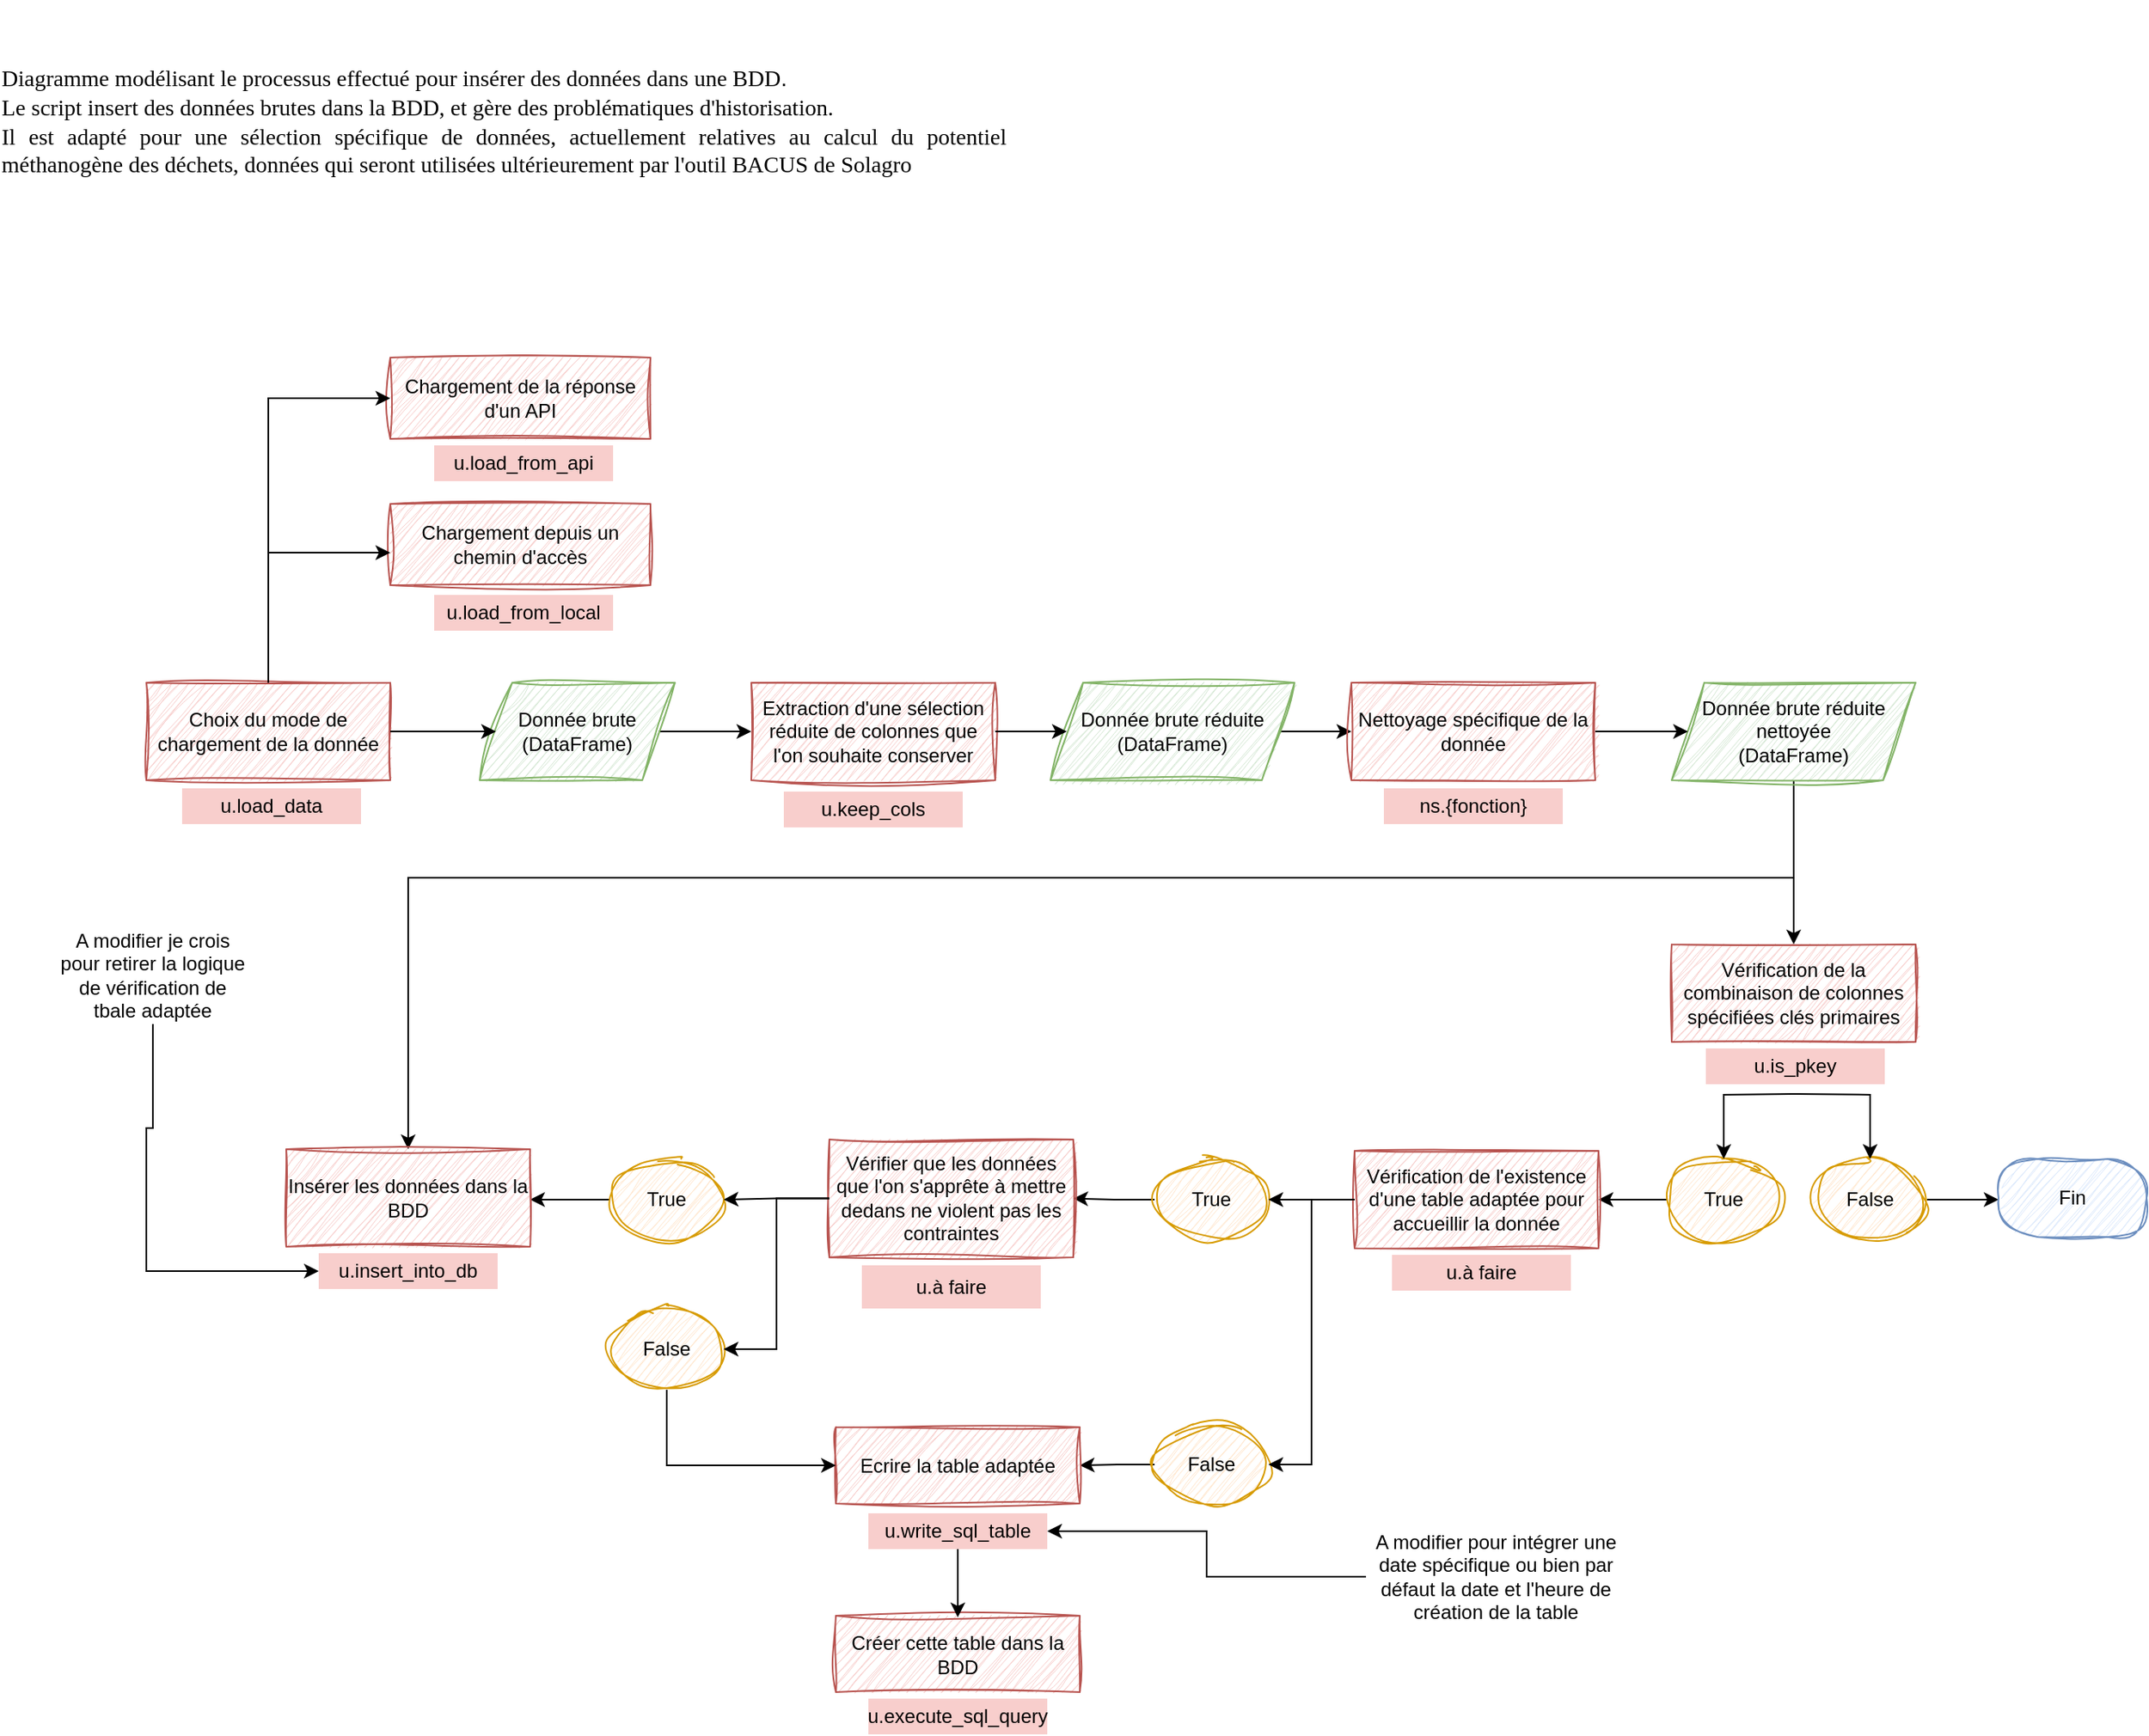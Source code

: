 <mxfile version="24.4.8" type="github">
  <diagram name="diagramme de prétraitement BACUS" id="u4DxyU6BI0TSQ7bg5pkQ">
    <mxGraphModel dx="1787" dy="842" grid="1" gridSize="10" guides="1" tooltips="1" connect="1" arrows="1" fold="1" page="1" pageScale="1" pageWidth="1169" pageHeight="827" math="0" shadow="0">
      <root>
        <mxCell id="0" />
        <mxCell id="1" style="" parent="0" />
        <mxCell id="ykNilkHp2qxzxDO7TVly-1" value="&lt;div align=&quot;justify&quot; style=&quot;font-size: 14px;&quot;&gt;&lt;font face=&quot;Verdana&quot; style=&quot;font-size: 14px;&quot;&gt;Diagramme modélisant le processus effectué pour insérer des données dans une BDD&lt;/font&gt;.&lt;/div&gt;&lt;div align=&quot;justify&quot; style=&quot;font-size: 14px;&quot;&gt;&lt;font face=&quot;Verdana&quot; style=&quot;font-size: 14px;&quot;&gt;Le script insert des données brutes dans la BDD, et gère des problématiques d&#39;historisation.&lt;/font&gt;&lt;/div&gt;&lt;div align=&quot;justify&quot; style=&quot;font-size: 14px;&quot;&gt;&lt;font face=&quot;Verdana&quot; style=&quot;font-size: 14px;&quot;&gt;Il est adapté pour une sélection spécifique de données, actuellement relatives au calcul du potentiel méthanogène des déchets, données qui seront utilisées ultérieurement par l&#39;outil BACUS de Solagro&amp;nbsp;&lt;/font&gt;&lt;font face=&quot;qgXE17dpwsvQwZZDxikX&quot; style=&quot;font-size: 14px;&quot;&gt; &lt;/font&gt;&lt;br&gt;&lt;/div&gt;" style="text;html=1;align=center;verticalAlign=middle;whiteSpace=wrap;rounded=0;" vertex="1" parent="1">
          <mxGeometry x="10" y="10" width="620" height="150" as="geometry" />
        </mxCell>
        <mxCell id="ykNilkHp2qxzxDO7TVly-10" value="" style="group" vertex="1" connectable="0" parent="1">
          <mxGeometry x="250" y="220" width="160" height="86" as="geometry" />
        </mxCell>
        <mxCell id="ykNilkHp2qxzxDO7TVly-7" value="Chargement de la réponse d&#39;un API" style="rounded=0;whiteSpace=wrap;html=1;fillColor=#f8cecc;strokeColor=#b85450;sketch=1;curveFitting=1;jiggle=2;" vertex="1" parent="ykNilkHp2qxzxDO7TVly-10">
          <mxGeometry y="10" width="160" height="50" as="geometry" />
        </mxCell>
        <mxCell id="ykNilkHp2qxzxDO7TVly-9" value="u.load_from_api" style="text;html=1;align=center;verticalAlign=middle;whiteSpace=wrap;rounded=0;fillColor=#f8cecc;strokeColor=none;glass=0;shadow=0;" vertex="1" parent="ykNilkHp2qxzxDO7TVly-10">
          <mxGeometry x="27" y="64" width="110" height="22" as="geometry" />
        </mxCell>
        <mxCell id="ykNilkHp2qxzxDO7TVly-14" value="" style="group" vertex="1" connectable="0" parent="1">
          <mxGeometry x="250" y="310" width="160" height="88" as="geometry" />
        </mxCell>
        <mxCell id="ykNilkHp2qxzxDO7TVly-8" value="Chargement depuis un chemin d&#39;accès" style="rounded=0;whiteSpace=wrap;html=1;fillColor=#f8cecc;strokeColor=#b85450;sketch=1;curveFitting=1;jiggle=2;" vertex="1" parent="ykNilkHp2qxzxDO7TVly-14">
          <mxGeometry y="10" width="160" height="50" as="geometry" />
        </mxCell>
        <mxCell id="ykNilkHp2qxzxDO7TVly-11" value="" style="group" vertex="1" connectable="0" parent="ykNilkHp2qxzxDO7TVly-14">
          <mxGeometry y="2" width="160" height="86" as="geometry" />
        </mxCell>
        <mxCell id="ykNilkHp2qxzxDO7TVly-13" value="u.load_from_local" style="text;html=1;align=center;verticalAlign=middle;whiteSpace=wrap;rounded=0;fillColor=#f8cecc;strokeColor=none;glass=0;shadow=0;" vertex="1" parent="ykNilkHp2qxzxDO7TVly-11">
          <mxGeometry x="27" y="64" width="110" height="22" as="geometry" />
        </mxCell>
        <mxCell id="ykNilkHp2qxzxDO7TVly-16" value="" style="group" vertex="1" connectable="0" parent="1">
          <mxGeometry x="100" y="430" width="150" height="87" as="geometry" />
        </mxCell>
        <mxCell id="ykNilkHp2qxzxDO7TVly-4" value="Choix du mode de chargement de la donnée" style="rounded=0;whiteSpace=wrap;html=1;fillColor=#f8cecc;strokeColor=#b85450;sketch=1;curveFitting=1;jiggle=2;" vertex="1" parent="ykNilkHp2qxzxDO7TVly-16">
          <mxGeometry width="150" height="60" as="geometry" />
        </mxCell>
        <mxCell id="ykNilkHp2qxzxDO7TVly-15" value="u.load_data" style="text;html=1;align=center;verticalAlign=middle;whiteSpace=wrap;rounded=0;fillColor=#f8cecc;strokeColor=none;glass=0;shadow=0;" vertex="1" parent="ykNilkHp2qxzxDO7TVly-16">
          <mxGeometry x="22" y="65" width="110" height="22" as="geometry" />
        </mxCell>
        <mxCell id="ykNilkHp2qxzxDO7TVly-17" style="edgeStyle=orthogonalEdgeStyle;rounded=0;orthogonalLoop=1;jettySize=auto;html=1;entryX=0;entryY=0.5;entryDx=0;entryDy=0;" edge="1" parent="1" source="ykNilkHp2qxzxDO7TVly-4" target="ykNilkHp2qxzxDO7TVly-7">
          <mxGeometry relative="1" as="geometry" />
        </mxCell>
        <mxCell id="ykNilkHp2qxzxDO7TVly-18" style="edgeStyle=orthogonalEdgeStyle;rounded=0;orthogonalLoop=1;jettySize=auto;html=1;" edge="1" parent="1" source="ykNilkHp2qxzxDO7TVly-4" target="ykNilkHp2qxzxDO7TVly-8">
          <mxGeometry relative="1" as="geometry">
            <Array as="points">
              <mxPoint x="175" y="350" />
            </Array>
          </mxGeometry>
        </mxCell>
        <mxCell id="ykNilkHp2qxzxDO7TVly-24" style="edgeStyle=orthogonalEdgeStyle;rounded=0;orthogonalLoop=1;jettySize=auto;html=1;" edge="1" parent="1" source="ykNilkHp2qxzxDO7TVly-19" target="ykNilkHp2qxzxDO7TVly-21">
          <mxGeometry relative="1" as="geometry" />
        </mxCell>
        <mxCell id="ykNilkHp2qxzxDO7TVly-19" value="&lt;div&gt;Donnée brute &lt;br&gt;&lt;/div&gt;&lt;div&gt;(DataFrame)&lt;br&gt;&lt;/div&gt;" style="shape=parallelogram;perimeter=parallelogramPerimeter;whiteSpace=wrap;html=1;fixedSize=1;fillColor=#d5e8d4;strokeColor=#82b366;sketch=1;curveFitting=1;jiggle=2;" vertex="1" parent="1">
          <mxGeometry x="305" y="430" width="120" height="60" as="geometry" />
        </mxCell>
        <mxCell id="ykNilkHp2qxzxDO7TVly-20" style="edgeStyle=orthogonalEdgeStyle;rounded=0;orthogonalLoop=1;jettySize=auto;html=1;entryX=0;entryY=0.5;entryDx=0;entryDy=0;" edge="1" parent="1" source="ykNilkHp2qxzxDO7TVly-4" target="ykNilkHp2qxzxDO7TVly-19">
          <mxGeometry relative="1" as="geometry" />
        </mxCell>
        <mxCell id="ykNilkHp2qxzxDO7TVly-23" value="" style="group" vertex="1" connectable="0" parent="1">
          <mxGeometry x="472" y="430" width="150" height="89" as="geometry" />
        </mxCell>
        <mxCell id="ykNilkHp2qxzxDO7TVly-21" value="Extraction d&#39;une sélection réduite de colonnes que l&#39;on souhaite conserver" style="rounded=0;whiteSpace=wrap;html=1;fillColor=#f8cecc;strokeColor=#b85450;sketch=1;curveFitting=1;jiggle=2;" vertex="1" parent="ykNilkHp2qxzxDO7TVly-23">
          <mxGeometry width="150" height="60" as="geometry" />
        </mxCell>
        <mxCell id="ykNilkHp2qxzxDO7TVly-22" value="u.keep_cols" style="text;html=1;align=center;verticalAlign=middle;whiteSpace=wrap;rounded=0;fillColor=#f8cecc;strokeColor=none;glass=0;shadow=0;" vertex="1" parent="ykNilkHp2qxzxDO7TVly-23">
          <mxGeometry x="20" y="67" width="110" height="22" as="geometry" />
        </mxCell>
        <mxCell id="ykNilkHp2qxzxDO7TVly-33" style="edgeStyle=orthogonalEdgeStyle;rounded=0;orthogonalLoop=1;jettySize=auto;html=1;entryX=0;entryY=0.5;entryDx=0;entryDy=0;" edge="1" parent="1" source="ykNilkHp2qxzxDO7TVly-25" target="ykNilkHp2qxzxDO7TVly-28">
          <mxGeometry relative="1" as="geometry" />
        </mxCell>
        <mxCell id="ykNilkHp2qxzxDO7TVly-25" value="&lt;div&gt;Donnée brute réduite &lt;br&gt;&lt;/div&gt;&lt;div&gt;(DataFrame)&lt;br&gt;&lt;/div&gt;" style="shape=parallelogram;perimeter=parallelogramPerimeter;whiteSpace=wrap;html=1;fixedSize=1;fillColor=#d5e8d4;strokeColor=#82b366;sketch=1;curveFitting=1;jiggle=2;" vertex="1" parent="1">
          <mxGeometry x="656" y="430" width="150" height="60" as="geometry" />
        </mxCell>
        <mxCell id="ykNilkHp2qxzxDO7TVly-27" value="" style="edgeStyle=orthogonalEdgeStyle;rounded=0;orthogonalLoop=1;jettySize=auto;html=1;" edge="1" parent="1" source="ykNilkHp2qxzxDO7TVly-21" target="ykNilkHp2qxzxDO7TVly-25">
          <mxGeometry relative="1" as="geometry" />
        </mxCell>
        <mxCell id="ykNilkHp2qxzxDO7TVly-30" value="" style="group" vertex="1" connectable="0" parent="1">
          <mxGeometry x="841" y="430" width="150" height="87" as="geometry" />
        </mxCell>
        <mxCell id="ykNilkHp2qxzxDO7TVly-28" value="Nettoyage spécifique de la donnée" style="rounded=0;whiteSpace=wrap;html=1;fillColor=#f8cecc;strokeColor=#b85450;sketch=1;curveFitting=1;jiggle=2;" vertex="1" parent="ykNilkHp2qxzxDO7TVly-30">
          <mxGeometry width="150" height="60" as="geometry" />
        </mxCell>
        <mxCell id="ykNilkHp2qxzxDO7TVly-29" value="ns.{fonction}" style="text;html=1;align=center;verticalAlign=middle;whiteSpace=wrap;rounded=0;fillColor=#f8cecc;strokeColor=none;glass=0;shadow=0;" vertex="1" parent="ykNilkHp2qxzxDO7TVly-30">
          <mxGeometry x="20" y="65" width="110" height="22" as="geometry" />
        </mxCell>
        <mxCell id="ykNilkHp2qxzxDO7TVly-42" style="edgeStyle=orthogonalEdgeStyle;rounded=0;orthogonalLoop=1;jettySize=auto;html=1;entryX=0.5;entryY=0;entryDx=0;entryDy=0;" edge="1" parent="1" source="ykNilkHp2qxzxDO7TVly-34" target="ykNilkHp2qxzxDO7TVly-36">
          <mxGeometry relative="1" as="geometry" />
        </mxCell>
        <mxCell id="ykNilkHp2qxzxDO7TVly-91" style="edgeStyle=orthogonalEdgeStyle;rounded=0;orthogonalLoop=1;jettySize=auto;html=1;" edge="1" parent="1" source="ykNilkHp2qxzxDO7TVly-34" target="ykNilkHp2qxzxDO7TVly-76">
          <mxGeometry relative="1" as="geometry">
            <Array as="points">
              <mxPoint x="1113" y="550" />
              <mxPoint x="261" y="550" />
            </Array>
          </mxGeometry>
        </mxCell>
        <mxCell id="ykNilkHp2qxzxDO7TVly-34" value="&lt;div&gt;Donnée brute réduite&lt;/div&gt;&lt;div&gt;nettoyée &lt;br&gt;&lt;/div&gt;&lt;div&gt;(DataFrame)&lt;br&gt;&lt;/div&gt;" style="shape=parallelogram;perimeter=parallelogramPerimeter;whiteSpace=wrap;html=1;fixedSize=1;fillColor=#d5e8d4;strokeColor=#82b366;sketch=1;curveFitting=1;jiggle=2;" vertex="1" parent="1">
          <mxGeometry x="1038" y="430" width="150" height="60" as="geometry" />
        </mxCell>
        <mxCell id="ykNilkHp2qxzxDO7TVly-35" value="" style="edgeStyle=orthogonalEdgeStyle;rounded=0;orthogonalLoop=1;jettySize=auto;html=1;" edge="1" parent="1" source="ykNilkHp2qxzxDO7TVly-28" target="ykNilkHp2qxzxDO7TVly-34">
          <mxGeometry relative="1" as="geometry" />
        </mxCell>
        <mxCell id="ykNilkHp2qxzxDO7TVly-38" value="" style="group" vertex="1" connectable="0" parent="1">
          <mxGeometry x="1038" y="591" width="150" height="86" as="geometry" />
        </mxCell>
        <mxCell id="ykNilkHp2qxzxDO7TVly-36" value="Vérification de la combinaison de colonnes spécifiées clés primaires" style="rounded=0;whiteSpace=wrap;html=1;fillColor=#f8cecc;strokeColor=#b85450;sketch=1;curveFitting=1;jiggle=2;" vertex="1" parent="ykNilkHp2qxzxDO7TVly-38">
          <mxGeometry width="150" height="60" as="geometry" />
        </mxCell>
        <mxCell id="ykNilkHp2qxzxDO7TVly-37" value="u.is_pkey" style="text;html=1;align=center;verticalAlign=middle;whiteSpace=wrap;rounded=0;fillColor=#f8cecc;strokeColor=none;glass=0;shadow=0;" vertex="1" parent="ykNilkHp2qxzxDO7TVly-38">
          <mxGeometry x="21" y="64" width="110" height="22" as="geometry" />
        </mxCell>
        <mxCell id="ykNilkHp2qxzxDO7TVly-55" style="edgeStyle=orthogonalEdgeStyle;rounded=0;orthogonalLoop=1;jettySize=auto;html=1;entryX=1;entryY=0.5;entryDx=0;entryDy=0;" edge="1" parent="1" source="ykNilkHp2qxzxDO7TVly-43" target="ykNilkHp2qxzxDO7TVly-52">
          <mxGeometry relative="1" as="geometry" />
        </mxCell>
        <mxCell id="ykNilkHp2qxzxDO7TVly-43" value="True" style="ellipse;whiteSpace=wrap;html=1;fillColor=#ffe6cc;strokeColor=#d79b00;sketch=1;curveFitting=1;jiggle=2;" vertex="1" parent="1">
          <mxGeometry x="1035" y="723" width="70" height="50" as="geometry" />
        </mxCell>
        <mxCell id="ykNilkHp2qxzxDO7TVly-51" value="" style="edgeStyle=orthogonalEdgeStyle;rounded=0;orthogonalLoop=1;jettySize=auto;html=1;" edge="1" parent="1" source="ykNilkHp2qxzxDO7TVly-45">
          <mxGeometry relative="1" as="geometry">
            <mxPoint x="1239" y="748" as="targetPoint" />
          </mxGeometry>
        </mxCell>
        <mxCell id="ykNilkHp2qxzxDO7TVly-45" value="False" style="ellipse;whiteSpace=wrap;html=1;sketch=1;curveFitting=1;jiggle=2;fillColor=#ffe6cc;strokeColor=#d79b00;" vertex="1" parent="1">
          <mxGeometry x="1125" y="723" width="70" height="50" as="geometry" />
        </mxCell>
        <mxCell id="ykNilkHp2qxzxDO7TVly-46" style="edgeStyle=orthogonalEdgeStyle;rounded=0;orthogonalLoop=1;jettySize=auto;html=1;entryX=0.5;entryY=0;entryDx=0;entryDy=0;" edge="1" parent="1" target="ykNilkHp2qxzxDO7TVly-43">
          <mxGeometry relative="1" as="geometry">
            <mxPoint x="1113" y="683" as="sourcePoint" />
          </mxGeometry>
        </mxCell>
        <mxCell id="ykNilkHp2qxzxDO7TVly-47" style="edgeStyle=orthogonalEdgeStyle;rounded=0;orthogonalLoop=1;jettySize=auto;html=1;" edge="1" parent="1" target="ykNilkHp2qxzxDO7TVly-45">
          <mxGeometry relative="1" as="geometry">
            <mxPoint x="1113" y="683" as="sourcePoint" />
          </mxGeometry>
        </mxCell>
        <mxCell id="ykNilkHp2qxzxDO7TVly-48" value="Fin" style="rounded=1;whiteSpace=wrap;html=1;fillColor=#dae8fc;strokeColor=#6c8ebf;sketch=1;curveFitting=1;jiggle=2;arcSize=50;" vertex="1" parent="1">
          <mxGeometry x="1239" y="723" width="91" height="48" as="geometry" />
        </mxCell>
        <mxCell id="ykNilkHp2qxzxDO7TVly-56" value="" style="group" vertex="1" connectable="0" parent="1">
          <mxGeometry x="843" y="718" width="150" height="86" as="geometry" />
        </mxCell>
        <mxCell id="ykNilkHp2qxzxDO7TVly-52" value="Vérification de l&#39;existence d&#39;une table adaptée pour accueillir la donnée" style="rounded=0;whiteSpace=wrap;html=1;fillColor=#f8cecc;strokeColor=#b85450;sketch=1;curveFitting=1;jiggle=2;" vertex="1" parent="ykNilkHp2qxzxDO7TVly-56">
          <mxGeometry width="150" height="60" as="geometry" />
        </mxCell>
        <mxCell id="ykNilkHp2qxzxDO7TVly-53" value="u.à faire" style="text;html=1;align=center;verticalAlign=middle;whiteSpace=wrap;rounded=0;fillColor=#f8cecc;strokeColor=none;glass=0;shadow=0;" vertex="1" parent="ykNilkHp2qxzxDO7TVly-56">
          <mxGeometry x="23" y="64" width="110" height="22" as="geometry" />
        </mxCell>
        <mxCell id="ykNilkHp2qxzxDO7TVly-63" style="edgeStyle=orthogonalEdgeStyle;rounded=0;orthogonalLoop=1;jettySize=auto;html=1;entryX=1;entryY=0.5;entryDx=0;entryDy=0;" edge="1" parent="1" source="ykNilkHp2qxzxDO7TVly-57" target="ykNilkHp2qxzxDO7TVly-62">
          <mxGeometry relative="1" as="geometry" />
        </mxCell>
        <mxCell id="ykNilkHp2qxzxDO7TVly-57" value="True" style="ellipse;whiteSpace=wrap;html=1;fillColor=#ffe6cc;strokeColor=#d79b00;sketch=1;curveFitting=1;jiggle=2;" vertex="1" parent="1">
          <mxGeometry x="720" y="723" width="70" height="50" as="geometry" />
        </mxCell>
        <mxCell id="ykNilkHp2qxzxDO7TVly-69" style="edgeStyle=orthogonalEdgeStyle;rounded=0;orthogonalLoop=1;jettySize=auto;html=1;entryX=1;entryY=0.5;entryDx=0;entryDy=0;" edge="1" parent="1" source="ykNilkHp2qxzxDO7TVly-58" target="ykNilkHp2qxzxDO7TVly-66">
          <mxGeometry relative="1" as="geometry" />
        </mxCell>
        <mxCell id="ykNilkHp2qxzxDO7TVly-58" value="False" style="ellipse;whiteSpace=wrap;html=1;sketch=1;curveFitting=1;jiggle=2;fillColor=#ffe6cc;strokeColor=#d79b00;" vertex="1" parent="1">
          <mxGeometry x="720" y="886" width="70" height="50" as="geometry" />
        </mxCell>
        <mxCell id="ykNilkHp2qxzxDO7TVly-60" style="edgeStyle=orthogonalEdgeStyle;rounded=0;orthogonalLoop=1;jettySize=auto;html=1;entryX=1;entryY=0.5;entryDx=0;entryDy=0;" edge="1" parent="1" source="ykNilkHp2qxzxDO7TVly-52" target="ykNilkHp2qxzxDO7TVly-57">
          <mxGeometry relative="1" as="geometry" />
        </mxCell>
        <mxCell id="ykNilkHp2qxzxDO7TVly-61" style="edgeStyle=orthogonalEdgeStyle;rounded=0;orthogonalLoop=1;jettySize=auto;html=1;entryX=1;entryY=0.5;entryDx=0;entryDy=0;" edge="1" parent="1" source="ykNilkHp2qxzxDO7TVly-52" target="ykNilkHp2qxzxDO7TVly-58">
          <mxGeometry relative="1" as="geometry" />
        </mxCell>
        <mxCell id="ykNilkHp2qxzxDO7TVly-65" value="" style="group" vertex="1" connectable="0" parent="1">
          <mxGeometry x="520" y="711" width="150" height="104" as="geometry" />
        </mxCell>
        <mxCell id="ykNilkHp2qxzxDO7TVly-62" value="Vérifier que les données que l&#39;on s&#39;apprête à mettre dedans ne violent pas les contraintes" style="rounded=0;whiteSpace=wrap;html=1;fillColor=#f8cecc;strokeColor=#b85450;sketch=1;curveFitting=1;jiggle=2;" vertex="1" parent="ykNilkHp2qxzxDO7TVly-65">
          <mxGeometry width="150" height="72.558" as="geometry" />
        </mxCell>
        <mxCell id="ykNilkHp2qxzxDO7TVly-64" value="u.à faire" style="text;html=1;align=center;verticalAlign=middle;whiteSpace=wrap;rounded=0;fillColor=#f8cecc;strokeColor=none;glass=0;shadow=0;" vertex="1" parent="ykNilkHp2qxzxDO7TVly-65">
          <mxGeometry x="20" y="77.395" width="110" height="26.605" as="geometry" />
        </mxCell>
        <mxCell id="ykNilkHp2qxzxDO7TVly-68" value="" style="group" vertex="1" connectable="0" parent="1">
          <mxGeometry x="524" y="888" width="150" height="75" as="geometry" />
        </mxCell>
        <mxCell id="ykNilkHp2qxzxDO7TVly-66" value="Ecrire la table adaptée" style="rounded=0;whiteSpace=wrap;html=1;fillColor=#f8cecc;strokeColor=#b85450;sketch=1;curveFitting=1;jiggle=2;" vertex="1" parent="ykNilkHp2qxzxDO7TVly-68">
          <mxGeometry width="150" height="47" as="geometry" />
        </mxCell>
        <mxCell id="ykNilkHp2qxzxDO7TVly-67" value="u.write_sql_table" style="text;html=1;align=center;verticalAlign=middle;whiteSpace=wrap;rounded=0;fillColor=#f8cecc;strokeColor=none;glass=0;shadow=0;" vertex="1" parent="ykNilkHp2qxzxDO7TVly-68">
          <mxGeometry x="20" y="53" width="110" height="22" as="geometry" />
        </mxCell>
        <mxCell id="ykNilkHp2qxzxDO7TVly-72" style="edgeStyle=orthogonalEdgeStyle;rounded=0;orthogonalLoop=1;jettySize=auto;html=1;" edge="1" parent="1" source="ykNilkHp2qxzxDO7TVly-70" target="ykNilkHp2qxzxDO7TVly-67">
          <mxGeometry relative="1" as="geometry" />
        </mxCell>
        <mxCell id="ykNilkHp2qxzxDO7TVly-70" value="A modifier pour intégrer une date spécifique ou bien par défaut la date et l&#39;heure de création de la table" style="text;html=1;align=center;verticalAlign=middle;whiteSpace=wrap;rounded=0;" vertex="1" parent="1">
          <mxGeometry x="850" y="945" width="160" height="70" as="geometry" />
        </mxCell>
        <mxCell id="ykNilkHp2qxzxDO7TVly-84" style="edgeStyle=orthogonalEdgeStyle;rounded=0;orthogonalLoop=1;jettySize=auto;html=1;entryX=1;entryY=0.5;entryDx=0;entryDy=0;" edge="1" parent="1" source="ykNilkHp2qxzxDO7TVly-73">
          <mxGeometry relative="1" as="geometry">
            <mxPoint x="336" y="748" as="targetPoint" />
          </mxGeometry>
        </mxCell>
        <mxCell id="ykNilkHp2qxzxDO7TVly-73" value="True" style="ellipse;whiteSpace=wrap;html=1;fillColor=#ffe6cc;strokeColor=#d79b00;sketch=1;curveFitting=1;jiggle=2;" vertex="1" parent="1">
          <mxGeometry x="385" y="723" width="70" height="50" as="geometry" />
        </mxCell>
        <mxCell id="ykNilkHp2qxzxDO7TVly-90" style="edgeStyle=orthogonalEdgeStyle;rounded=0;orthogonalLoop=1;jettySize=auto;html=1;entryX=0;entryY=0.5;entryDx=0;entryDy=0;" edge="1" parent="1" source="ykNilkHp2qxzxDO7TVly-74" target="ykNilkHp2qxzxDO7TVly-66">
          <mxGeometry relative="1" as="geometry">
            <Array as="points">
              <mxPoint x="420" y="912" />
            </Array>
          </mxGeometry>
        </mxCell>
        <mxCell id="ykNilkHp2qxzxDO7TVly-74" value="False" style="ellipse;whiteSpace=wrap;html=1;sketch=1;curveFitting=1;jiggle=2;fillColor=#ffe6cc;strokeColor=#d79b00;" vertex="1" parent="1">
          <mxGeometry x="385" y="815" width="70" height="50" as="geometry" />
        </mxCell>
        <mxCell id="ykNilkHp2qxzxDO7TVly-75" value="" style="edgeStyle=orthogonalEdgeStyle;rounded=0;orthogonalLoop=1;jettySize=auto;html=1;" edge="1" parent="1" source="ykNilkHp2qxzxDO7TVly-62" target="ykNilkHp2qxzxDO7TVly-73">
          <mxGeometry relative="1" as="geometry" />
        </mxCell>
        <mxCell id="ykNilkHp2qxzxDO7TVly-78" value="" style="group" vertex="1" connectable="0" parent="1">
          <mxGeometry x="186" y="717" width="150" height="86" as="geometry" />
        </mxCell>
        <mxCell id="ykNilkHp2qxzxDO7TVly-76" value="Insérer les données dans la BDD" style="rounded=0;whiteSpace=wrap;html=1;fillColor=#f8cecc;strokeColor=#b85450;sketch=1;curveFitting=1;jiggle=2;" vertex="1" parent="ykNilkHp2qxzxDO7TVly-78">
          <mxGeometry width="150" height="60" as="geometry" />
        </mxCell>
        <mxCell id="ykNilkHp2qxzxDO7TVly-77" value="u.insert_into_db" style="text;html=1;align=center;verticalAlign=middle;whiteSpace=wrap;rounded=0;fillColor=#f8cecc;strokeColor=none;glass=0;shadow=0;" vertex="1" parent="ykNilkHp2qxzxDO7TVly-78">
          <mxGeometry x="20" y="64" width="110" height="22" as="geometry" />
        </mxCell>
        <mxCell id="ykNilkHp2qxzxDO7TVly-82" style="edgeStyle=orthogonalEdgeStyle;rounded=0;orthogonalLoop=1;jettySize=auto;html=1;exitX=0.5;exitY=1;exitDx=0;exitDy=0;" edge="1" parent="1" source="ykNilkHp2qxzxDO7TVly-81" target="ykNilkHp2qxzxDO7TVly-77">
          <mxGeometry relative="1" as="geometry">
            <mxPoint x="113" y="704" as="sourcePoint" />
            <Array as="points">
              <mxPoint x="104" y="704" />
              <mxPoint x="100" y="704" />
              <mxPoint x="100" y="792" />
            </Array>
          </mxGeometry>
        </mxCell>
        <mxCell id="ykNilkHp2qxzxDO7TVly-81" value="A modifier je crois pour retirer la logique de vérification de tbale adaptée" style="text;html=1;align=center;verticalAlign=middle;whiteSpace=wrap;rounded=0;" vertex="1" parent="1">
          <mxGeometry x="44" y="580" width="120" height="60" as="geometry" />
        </mxCell>
        <mxCell id="ykNilkHp2qxzxDO7TVly-85" style="edgeStyle=orthogonalEdgeStyle;rounded=0;orthogonalLoop=1;jettySize=auto;html=1;entryX=1;entryY=0.5;entryDx=0;entryDy=0;" edge="1" parent="1" source="ykNilkHp2qxzxDO7TVly-62" target="ykNilkHp2qxzxDO7TVly-74">
          <mxGeometry relative="1" as="geometry" />
        </mxCell>
        <mxCell id="ykNilkHp2qxzxDO7TVly-86" value="Créer cette table dans la BDD" style="rounded=0;whiteSpace=wrap;html=1;fillColor=#f8cecc;strokeColor=#b85450;sketch=1;curveFitting=1;jiggle=2;" vertex="1" parent="1">
          <mxGeometry x="524" y="1004" width="150" height="47" as="geometry" />
        </mxCell>
        <mxCell id="ykNilkHp2qxzxDO7TVly-87" value="u.execute_sql_query" style="text;html=1;align=center;verticalAlign=middle;whiteSpace=wrap;rounded=0;fillColor=#f8cecc;strokeColor=none;glass=0;shadow=0;" vertex="1" parent="1">
          <mxGeometry x="544" y="1055" width="110" height="22" as="geometry" />
        </mxCell>
        <mxCell id="ykNilkHp2qxzxDO7TVly-88" style="edgeStyle=orthogonalEdgeStyle;rounded=0;orthogonalLoop=1;jettySize=auto;html=1;entryX=0.5;entryY=0;entryDx=0;entryDy=0;" edge="1" parent="1" source="ykNilkHp2qxzxDO7TVly-67">
          <mxGeometry relative="1" as="geometry">
            <mxPoint x="599" y="1005" as="targetPoint" />
          </mxGeometry>
        </mxCell>
      </root>
    </mxGraphModel>
  </diagram>
</mxfile>
